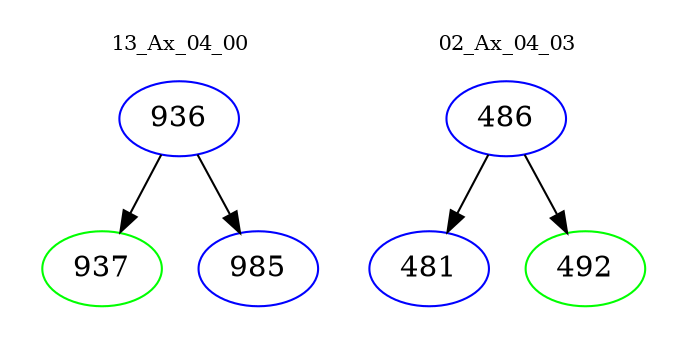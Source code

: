 digraph{
subgraph cluster_0 {
color = white
label = "13_Ax_04_00";
fontsize=10;
T0_936 [label="936", color="blue"]
T0_936 -> T0_937 [color="black"]
T0_937 [label="937", color="green"]
T0_936 -> T0_985 [color="black"]
T0_985 [label="985", color="blue"]
}
subgraph cluster_1 {
color = white
label = "02_Ax_04_03";
fontsize=10;
T1_486 [label="486", color="blue"]
T1_486 -> T1_481 [color="black"]
T1_481 [label="481", color="blue"]
T1_486 -> T1_492 [color="black"]
T1_492 [label="492", color="green"]
}
}
